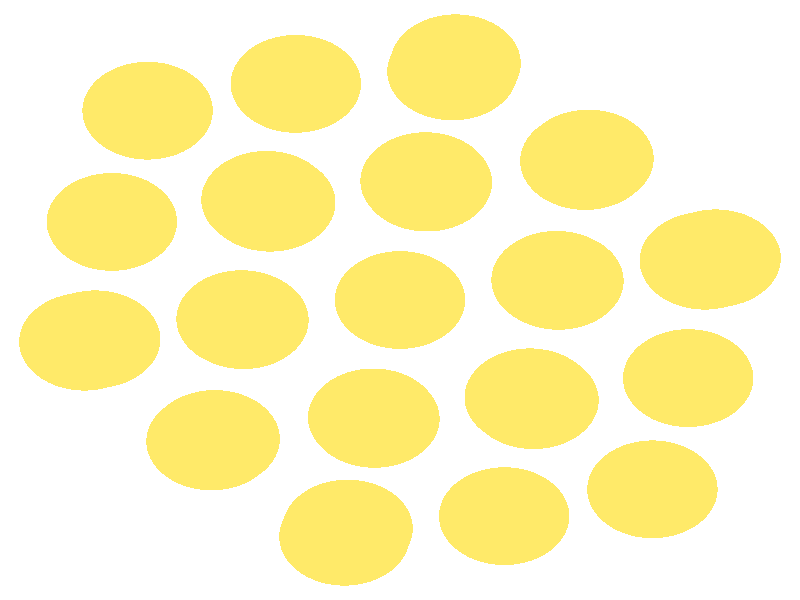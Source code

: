 #include "colors.inc"
#include "finish.inc"

global_settings {assumed_gamma 1 max_trace_level 6}
background {color White}
camera {orthographic
  right -12.52*x up 12.52*y
  direction 1.00*z
  location <0,0,50.00> look_at <0,0,0>}
light_source {<  2.00,   3.00,  40.00> color White
  area_light <0.70, 0, 0>, <0, 0.70, 0>, 3, 3
  adaptive 1 jitter}

#declare simple = finish {phong 0.7}
#declare pale = finish {ambient .5 diffuse .85 roughness .001 specular 0.200 }
#declare intermediate = finish {ambient 0.3 diffuse 0.6 specular 0.10 roughness 0.04 }
#declare vmd = finish {ambient .0 diffuse .65 phong 0.1 phong_size 40. specular 0.500 }
#declare jmol = finish {ambient .2 diffuse .6 specular 1 roughness .001 metallic}
#declare ase2 = finish {ambient 0.05 brilliance 3 diffuse 0.6 metallic specular 0.70 roughness 0.04 reflection 0.15}
#declare ase3 = finish {ambient .15 brilliance 2 diffuse .6 metallic specular 1. roughness .001 reflection .0}
#declare glass = finish {ambient .05 diffuse .3 specular 1. roughness .001}
#declare Rcell = 0.050;
#declare Rbond = 0.100;

#macro atom(LOC, R, COL, FIN)
  sphere{LOC, R texture{pigment{COL} finish{FIN}}}
#end
#macro constrain(LOC, R, COL, FIN)
union{torus{R, Rcell rotate 45*z texture{pigment{COL} finish{FIN}}}
      torus{R, Rcell rotate -45*z texture{pigment{COL} finish{FIN}}}
      translate LOC}
#end

atom(< -2.91,  -2.91,  -2.71>, 1.02, rgb <1.00, 0.82, 0.14>, ase3) // #0 
atom(< -0.40,  -2.48,  -1.25>, 1.02, rgb <1.00, 0.82, 0.14>, ase3) // #1 
atom(< -2.48,  -0.40,  -1.25>, 1.02, rgb <1.00, 0.82, 0.14>, ase3) // #2 
atom(<  0.00,   0.00,   0.00>, 1.02, rgb <1.00, 0.82, 0.14>, ase3) // #3 
atom(<  0.00,   0.00,  -2.72>, 1.02, rgb <1.00, 0.82, 0.14>, ase3) // #4 
atom(<  2.48,   0.40,  -1.25>, 1.02, rgb <1.00, 0.82, 0.14>, ase3) // #5 
atom(<  0.40,   2.48,  -1.25>, 1.02, rgb <1.00, 0.82, 0.14>, ase3) // #6 
atom(<  2.90,   2.90,  -2.71>, 1.02, rgb <1.00, 0.82, 0.14>, ase3) // #7 
atom(< -4.77,  -0.82,  -2.79>, 1.02, rgb <1.00, 0.82, 0.14>, ase3) // #8 
atom(< -4.94,  -0.87,  -5.59>, 1.02, rgb <1.00, 0.82, 0.14>, ase3) // #9 
atom(< -2.45,  -0.42,  -4.15>, 1.02, rgb <1.00, 0.82, 0.14>, ase3) // #10 
atom(< -4.51,   1.63,  -4.12>, 1.02, rgb <1.00, 0.82, 0.14>, ase3) // #11 
atom(< -2.09,   2.09,  -2.64>, 1.02, rgb <1.00, 0.82, 0.14>, ase3) // #12 
atom(< -2.03,   2.03,  -5.59>, 1.02, rgb <1.00, 0.82, 0.14>, ase3) // #13 
atom(<  0.42,   2.45,  -4.15>, 1.02, rgb <1.00, 0.82, 0.14>, ase3) // #14 
atom(< -1.63,   4.51,  -4.13>, 1.02, rgb <1.00, 0.82, 0.14>, ase3) // #15 
atom(<  0.82,   4.77,  -2.80>, 1.02, rgb <1.00, 0.82, 0.14>, ase3) // #16 
atom(<  0.87,   4.94,  -5.59>, 1.02, rgb <1.00, 0.82, 0.14>, ase3) // #17 
atom(< -4.51,   1.63,  -7.05>, 1.02, rgb <1.00, 0.82, 0.14>, ase3) // #18 
atom(< -3.95,   3.95,  -5.59>, 1.02, rgb <1.00, 0.82, 0.14>, ase3) // #19 
atom(< -1.63,   4.51,  -7.06>, 1.02, rgb <1.00, 0.82, 0.14>, ase3) // #20 
atom(< -0.82,  -4.77,  -2.79>, 1.02, rgb <1.00, 0.82, 0.14>, ase3) // #21 
atom(< -0.87,  -4.94,  -5.59>, 1.02, rgb <1.00, 0.82, 0.14>, ase3) // #22 
atom(<  1.63,  -4.51,  -4.12>, 1.02, rgb <1.00, 0.82, 0.14>, ase3) // #23 
atom(< -0.42,  -2.45,  -4.15>, 1.02, rgb <1.00, 0.82, 0.14>, ase3) // #24 
atom(<  2.09,  -2.09,  -2.64>, 1.02, rgb <1.00, 0.82, 0.14>, ase3) // #25 
atom(<  2.03,  -2.03,  -5.59>, 1.02, rgb <1.00, 0.82, 0.14>, ase3) // #26 
atom(<  4.51,  -1.63,  -4.13>, 1.02, rgb <1.00, 0.82, 0.14>, ase3) // #27 
atom(<  2.45,   0.42,  -4.15>, 1.02, rgb <1.00, 0.82, 0.14>, ase3) // #28 
atom(<  4.77,   0.82,  -2.80>, 1.02, rgb <1.00, 0.82, 0.14>, ase3) // #29 
atom(<  4.94,   0.87,  -5.59>, 1.02, rgb <1.00, 0.82, 0.14>, ase3) // #30 
atom(< -2.95,  -2.95,  -5.59>, 1.02, rgb <1.00, 0.82, 0.14>, ase3) // #31 
atom(< -2.90,  -2.90,  -8.47>, 1.02, rgb <1.00, 0.82, 0.14>, ase3) // #32 
atom(< -0.42,  -2.45,  -7.02>, 1.02, rgb <1.00, 0.82, 0.14>, ase3) // #33 
atom(< -2.45,  -0.42,  -7.02>, 1.02, rgb <1.00, 0.82, 0.14>, ase3) // #34 
atom(<  0.00,   0.00,  -5.59>, 1.02, rgb <1.00, 0.82, 0.14>, ase3) // #35 
atom(< -0.00,  -0.00,  -8.46>, 1.02, rgb <1.00, 0.82, 0.14>, ase3) // #36 
atom(<  2.45,   0.42,  -7.02>, 1.02, rgb <1.00, 0.82, 0.14>, ase3) // #37 
atom(<  0.42,   2.45,  -7.02>, 1.02, rgb <1.00, 0.82, 0.14>, ase3) // #38 
atom(<  2.95,   2.95,  -5.59>, 1.02, rgb <1.00, 0.82, 0.14>, ase3) // #39 
atom(<  2.91,   2.91,  -8.47>, 1.02, rgb <1.00, 0.82, 0.14>, ase3) // #40 
atom(< -4.77,  -0.82,  -8.38>, 1.02, rgb <1.00, 0.82, 0.14>, ase3) // #41 
atom(< -2.48,  -0.40,  -9.93>, 1.02, rgb <1.00, 0.82, 0.14>, ase3) // #42 
atom(< -2.09,   2.09,  -8.54>, 1.02, rgb <1.00, 0.82, 0.14>, ase3) // #43 
atom(<  0.40,   2.48,  -9.93>, 1.02, rgb <1.00, 0.82, 0.14>, ase3) // #44 
atom(<  0.82,   4.77,  -8.38>, 1.02, rgb <1.00, 0.82, 0.14>, ase3) // #45 
atom(<  1.63,  -4.51,  -7.05>, 1.02, rgb <1.00, 0.82, 0.14>, ase3) // #46 
atom(<  3.95,  -3.95,  -5.59>, 1.02, rgb <1.00, 0.82, 0.14>, ase3) // #47 
atom(<  4.51,  -1.63,  -7.06>, 1.02, rgb <1.00, 0.82, 0.14>, ase3) // #48 
atom(< -0.82,  -4.77,  -8.38>, 1.02, rgb <1.00, 0.82, 0.14>, ase3) // #49 
atom(< -0.40,  -2.48,  -9.93>, 1.02, rgb <1.00, 0.82, 0.14>, ase3) // #50 
atom(<  2.09,  -2.09,  -8.54>, 1.02, rgb <1.00, 0.82, 0.14>, ase3) // #51 
atom(<  2.48,   0.40,  -9.93>, 1.02, rgb <1.00, 0.82, 0.14>, ase3) // #52 
atom(<  4.77,   0.82,  -8.38>, 1.02, rgb <1.00, 0.82, 0.14>, ase3) // #53 
atom(<  0.00,   0.00, -11.18>, 1.02, rgb <1.00, 0.82, 0.14>, ase3) // #54 
